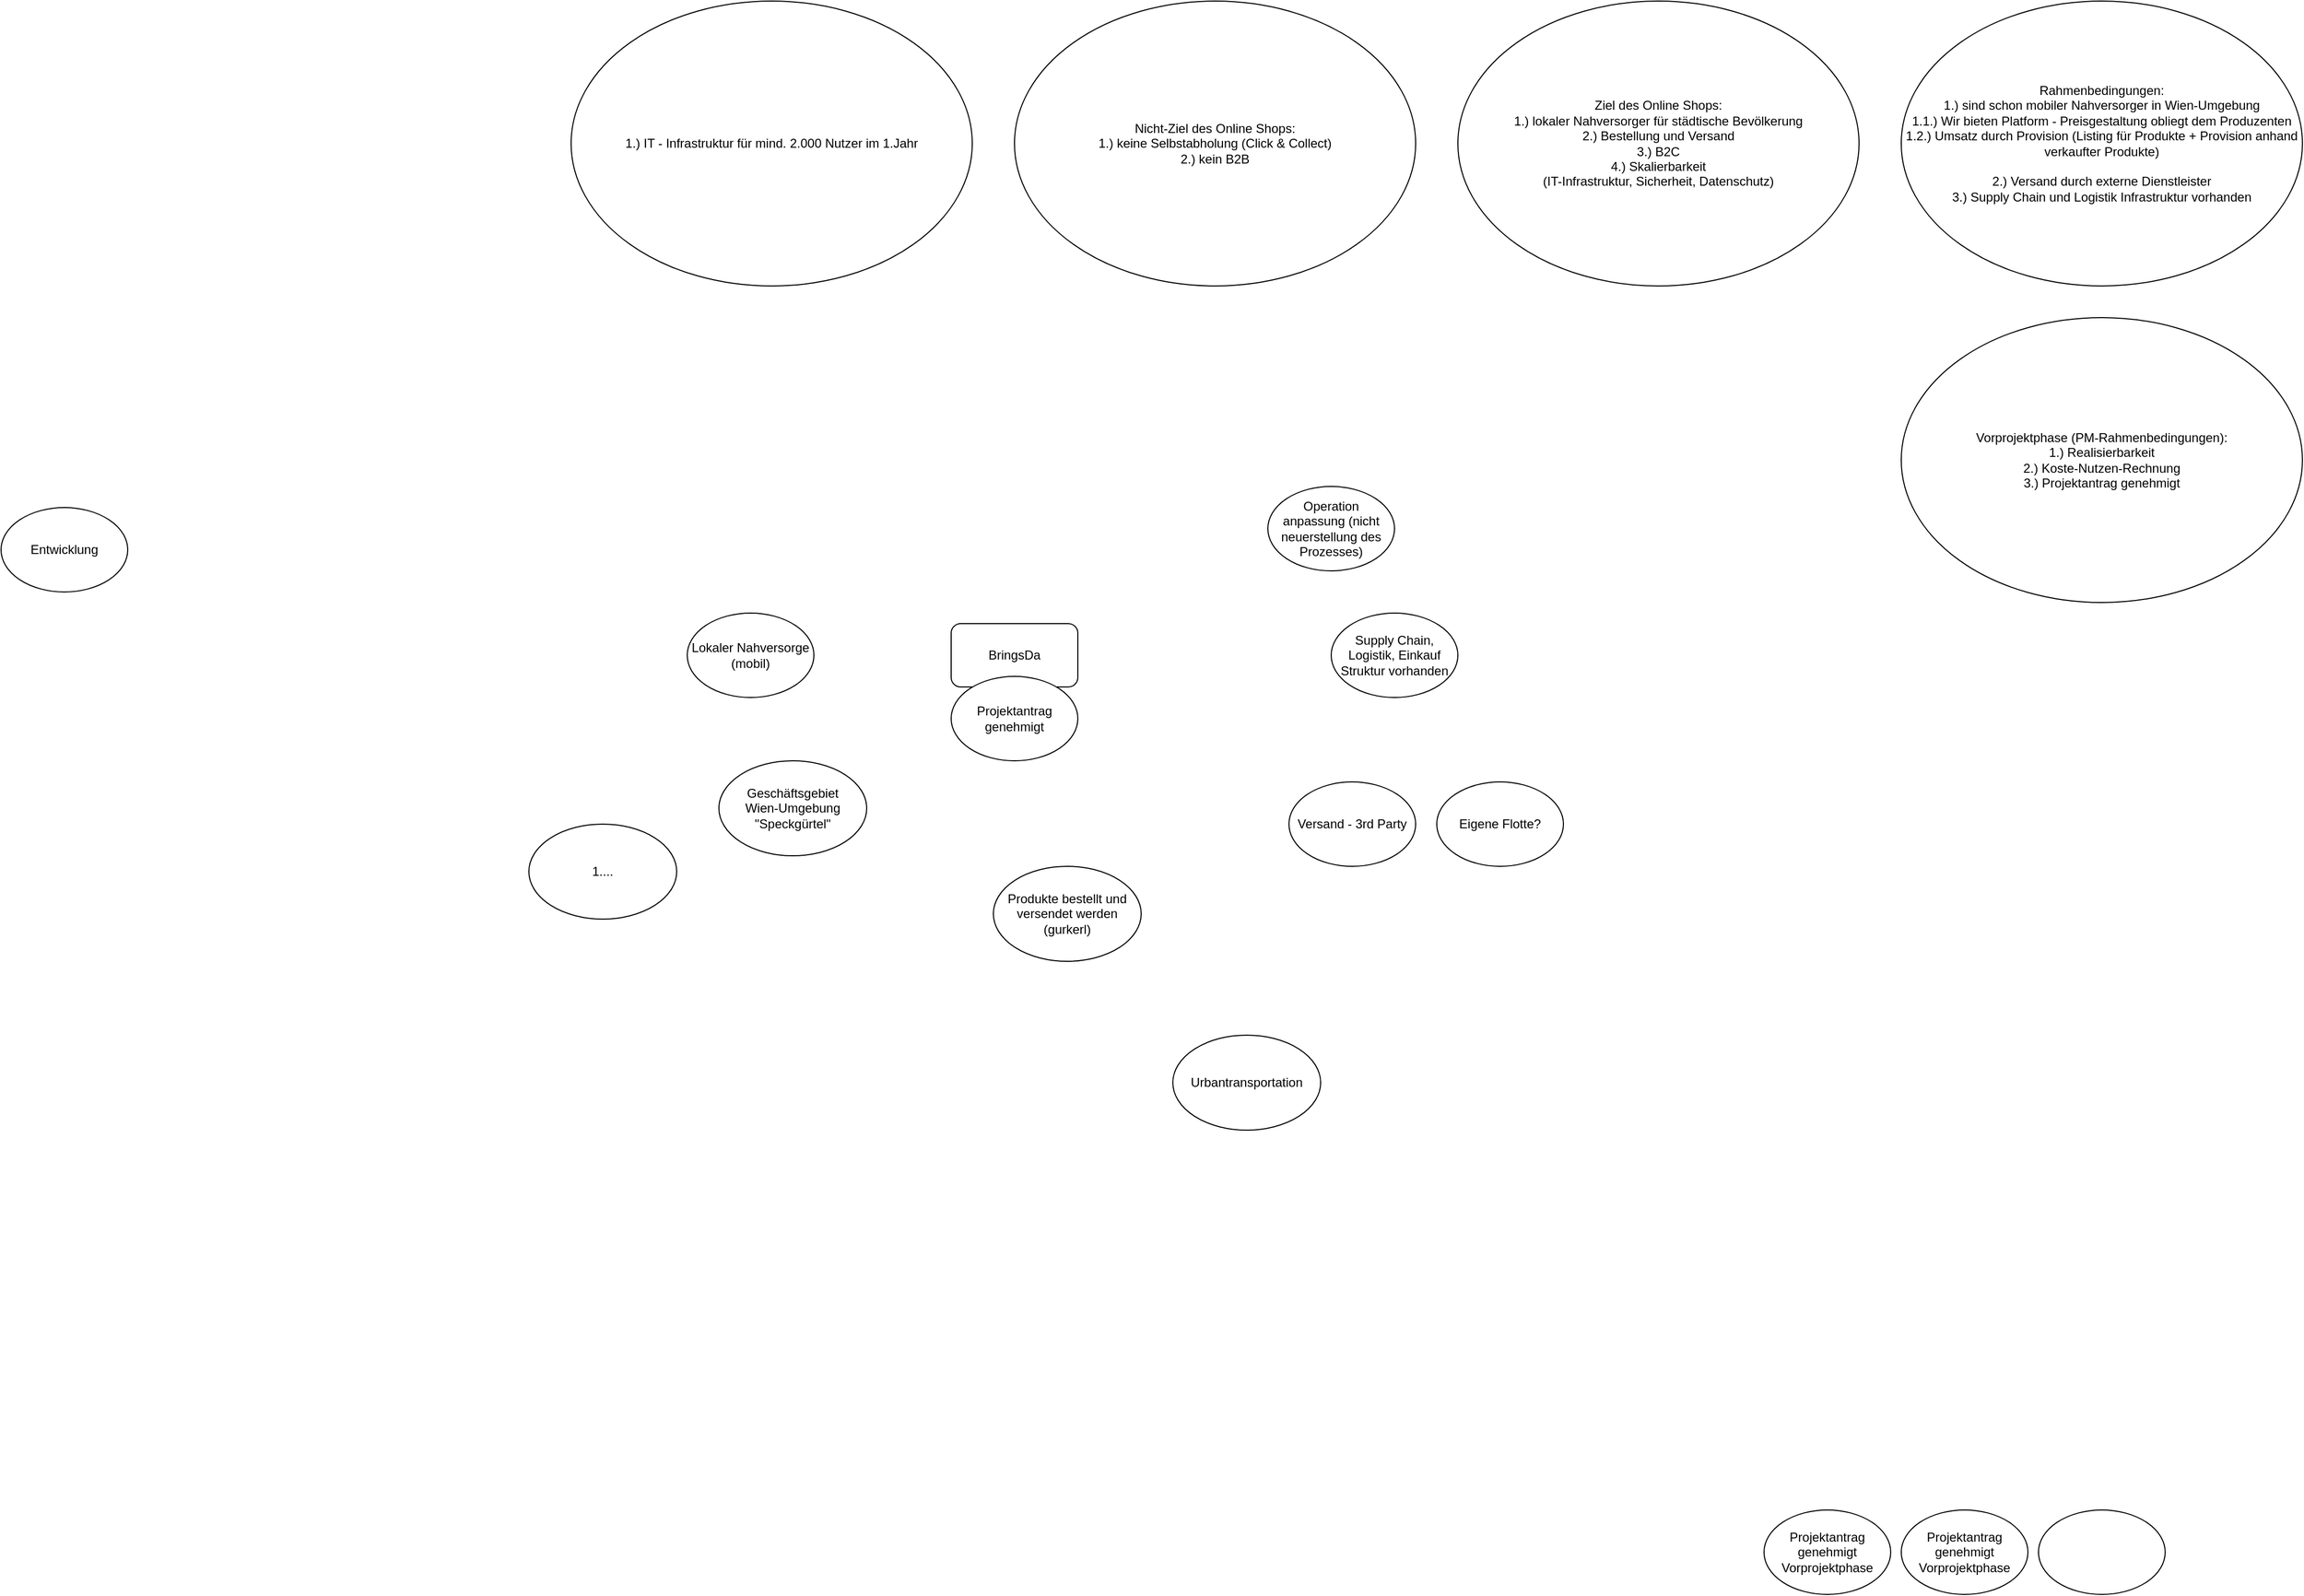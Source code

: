 <mxfile version="15.8.7" type="github">
  <diagram id="85JBvjBLrEd7w9Uc_hwY" name="Page-1">
    <mxGraphModel dx="1673" dy="896" grid="1" gridSize="10" guides="1" tooltips="1" connect="1" arrows="1" fold="1" page="1" pageScale="1" pageWidth="2500" pageHeight="2500" math="0" shadow="0">
      <root>
        <mxCell id="0" />
        <mxCell id="1" parent="0" />
        <mxCell id="cYCd2_rZZCVYgm8Ew9wH-1" value="BringsDa" style="rounded=1;whiteSpace=wrap;html=1;" vertex="1" parent="1">
          <mxGeometry x="1110" y="650" width="120" height="60" as="geometry" />
        </mxCell>
        <mxCell id="cYCd2_rZZCVYgm8Ew9wH-2" value="Lokaler Nahversorge (mobil)" style="ellipse;whiteSpace=wrap;html=1;" vertex="1" parent="1">
          <mxGeometry x="860" y="640" width="120" height="80" as="geometry" />
        </mxCell>
        <mxCell id="cYCd2_rZZCVYgm8Ew9wH-3" value="Produkte bestellt und versendet werden (gurkerl)" style="ellipse;whiteSpace=wrap;html=1;" vertex="1" parent="1">
          <mxGeometry x="1150" y="880" width="140" height="90" as="geometry" />
        </mxCell>
        <mxCell id="cYCd2_rZZCVYgm8Ew9wH-5" value="Supply Chain, Logistik, Einkauf &lt;br&gt;Struktur vorhanden" style="ellipse;whiteSpace=wrap;html=1;" vertex="1" parent="1">
          <mxGeometry x="1470" y="640" width="120" height="80" as="geometry" />
        </mxCell>
        <mxCell id="cYCd2_rZZCVYgm8Ew9wH-6" value="Operation &lt;br&gt;anpassung (nicht neuerstellung des Prozesses)" style="ellipse;whiteSpace=wrap;html=1;" vertex="1" parent="1">
          <mxGeometry x="1410" y="520" width="120" height="80" as="geometry" />
        </mxCell>
        <mxCell id="cYCd2_rZZCVYgm8Ew9wH-7" value="Versand - 3rd Party" style="ellipse;whiteSpace=wrap;html=1;" vertex="1" parent="1">
          <mxGeometry x="1430" y="800" width="120" height="80" as="geometry" />
        </mxCell>
        <mxCell id="cYCd2_rZZCVYgm8Ew9wH-8" value="Projektantrag&lt;br&gt;genehmigt" style="ellipse;whiteSpace=wrap;html=1;" vertex="1" parent="1">
          <mxGeometry x="1110" y="700" width="120" height="80" as="geometry" />
        </mxCell>
        <mxCell id="cYCd2_rZZCVYgm8Ew9wH-9" value="&lt;div&gt;Entwicklung&lt;/div&gt;" style="ellipse;whiteSpace=wrap;html=1;" vertex="1" parent="1">
          <mxGeometry x="210" y="540" width="120" height="80" as="geometry" />
        </mxCell>
        <mxCell id="cYCd2_rZZCVYgm8Ew9wH-10" value="Urbantransportation" style="ellipse;whiteSpace=wrap;html=1;" vertex="1" parent="1">
          <mxGeometry x="1320" y="1040" width="140" height="90" as="geometry" />
        </mxCell>
        <mxCell id="cYCd2_rZZCVYgm8Ew9wH-11" value="&lt;div&gt;Geschäftsgebiet&lt;/div&gt;&lt;div&gt;Wien-Umgebung&lt;/div&gt;&lt;div&gt;&quot;Speckgürtel&quot;&lt;br&gt;&lt;/div&gt;" style="ellipse;whiteSpace=wrap;html=1;" vertex="1" parent="1">
          <mxGeometry x="890" y="780" width="140" height="90" as="geometry" />
        </mxCell>
        <mxCell id="cYCd2_rZZCVYgm8Ew9wH-12" value="1...." style="ellipse;whiteSpace=wrap;html=1;" vertex="1" parent="1">
          <mxGeometry x="710" y="840" width="140" height="90" as="geometry" />
        </mxCell>
        <mxCell id="cYCd2_rZZCVYgm8Ew9wH-13" value="Eigene Flotte?" style="ellipse;whiteSpace=wrap;html=1;" vertex="1" parent="1">
          <mxGeometry x="1570" y="800" width="120" height="80" as="geometry" />
        </mxCell>
        <mxCell id="cYCd2_rZZCVYgm8Ew9wH-14" value="&lt;div&gt;Ziel des Online Shops: &lt;br&gt;&lt;/div&gt;&lt;div&gt;1.) lokaler Nahversorger für städtische Bevölkerung&lt;br&gt;&lt;/div&gt;&lt;div&gt;2.) Bestellung und Versand&lt;/div&gt;&lt;div&gt;3.) B2C &lt;br&gt;&lt;/div&gt;&lt;div&gt;4.) Skalierbarkeit &lt;br&gt;(IT-Infrastruktur, Sicherheit, Datenschutz)&lt;br&gt;&lt;/div&gt;" style="ellipse;whiteSpace=wrap;html=1;" vertex="1" parent="1">
          <mxGeometry x="1590" y="60" width="380" height="270" as="geometry" />
        </mxCell>
        <mxCell id="cYCd2_rZZCVYgm8Ew9wH-15" value="&lt;div&gt;Rahmenbedingungen: &lt;br&gt;&lt;/div&gt;&lt;div&gt;1.) sind schon mobiler Nahversorger in Wien-Umgebung&lt;/div&gt;&lt;div&gt;1.1.) Wir bieten Platform - Preisgestaltung obliegt dem Produzenten&lt;/div&gt;&lt;div&gt;1.2.) Umsatz durch Provision (Listing für Produkte + Provision anhand verkaufter Produkte)&lt;br&gt;&lt;/div&gt;&lt;div&gt;&lt;br&gt;&lt;/div&gt;&lt;div&gt;2.) Versand durch externe Dienstleister&lt;br&gt;&lt;/div&gt;&lt;div&gt;3.) Supply Chain und Logistik Infrastruktur vorhanden&lt;/div&gt;" style="ellipse;whiteSpace=wrap;html=1;" vertex="1" parent="1">
          <mxGeometry x="2010" y="60" width="380" height="270" as="geometry" />
        </mxCell>
        <mxCell id="cYCd2_rZZCVYgm8Ew9wH-16" value="&lt;div&gt;Nicht-Ziel des Online Shops: &lt;br&gt;&lt;/div&gt;&lt;div&gt;1.) keine Selbstabholung (Click &amp;amp; Collect)&lt;/div&gt;&lt;div&gt;2.) kein B2B&lt;br&gt;&lt;/div&gt;" style="ellipse;whiteSpace=wrap;html=1;" vertex="1" parent="1">
          <mxGeometry x="1170" y="60" width="380" height="270" as="geometry" />
        </mxCell>
        <mxCell id="cYCd2_rZZCVYgm8Ew9wH-17" value="1.) IT - Infrastruktur für mind. 2.000 Nutzer im 1.Jahr" style="ellipse;whiteSpace=wrap;html=1;" vertex="1" parent="1">
          <mxGeometry x="750" y="60" width="380" height="270" as="geometry" />
        </mxCell>
        <mxCell id="cYCd2_rZZCVYgm8Ew9wH-19" value="" style="ellipse;whiteSpace=wrap;html=1;" vertex="1" parent="1">
          <mxGeometry x="2140" y="1490" width="120" height="80" as="geometry" />
        </mxCell>
        <mxCell id="cYCd2_rZZCVYgm8Ew9wH-20" value="Projektantrag&lt;br&gt;genehmigt&lt;br&gt;Vorprojektphase" style="ellipse;whiteSpace=wrap;html=1;" vertex="1" parent="1">
          <mxGeometry x="2010" y="1490" width="120" height="80" as="geometry" />
        </mxCell>
        <mxCell id="cYCd2_rZZCVYgm8Ew9wH-21" value="Projektantrag&lt;br&gt;genehmigt&lt;br&gt;Vorprojektphase" style="ellipse;whiteSpace=wrap;html=1;" vertex="1" parent="1">
          <mxGeometry x="1880" y="1490" width="120" height="80" as="geometry" />
        </mxCell>
        <mxCell id="cYCd2_rZZCVYgm8Ew9wH-22" value="&lt;div&gt;Vorprojektphase (PM-Rahmenbedingungen):&lt;/div&gt;&lt;div&gt;1.) Realisierbarkeit &lt;br&gt;&lt;/div&gt;&lt;div&gt;2.) Koste-Nutzen-Rechnung&lt;/div&gt;&lt;div&gt;3.) Projektantrag genehmigt&lt;br&gt;&lt;/div&gt;" style="ellipse;whiteSpace=wrap;html=1;" vertex="1" parent="1">
          <mxGeometry x="2010" y="360" width="380" height="270" as="geometry" />
        </mxCell>
      </root>
    </mxGraphModel>
  </diagram>
</mxfile>
